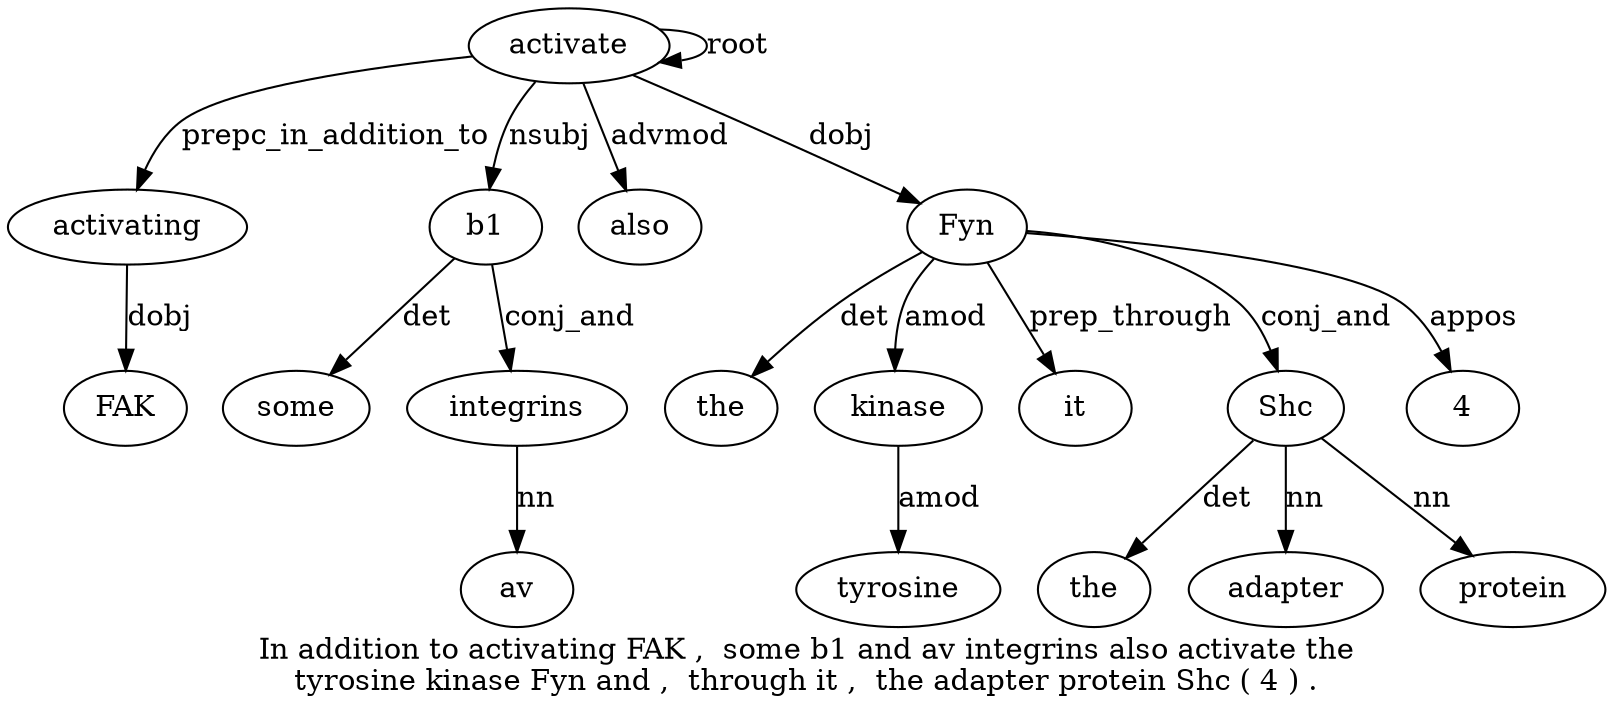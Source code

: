 digraph "In addition to activating FAK ,  some b1 and av integrins also activate the tyrosine kinase Fyn and ,  through it ,  the adapter protein Shc ( 4 ) ." {
label="In addition to activating FAK ,  some b1 and av integrins also activate the
tyrosine kinase Fyn and ,  through it ,  the adapter protein Shc ( 4 ) .";
activate13 [style=filled, fillcolor=white, label=activate];
activating4 [style=filled, fillcolor=white, label=activating];
activate13 -> activating4  [label=prepc_in_addition_to];
FAK5 [style=filled, fillcolor=white, label=FAK];
activating4 -> FAK5  [label=dobj];
b18 [style=filled, fillcolor=white, label=b1];
some7 [style=filled, fillcolor=white, label=some];
b18 -> some7  [label=det];
activate13 -> b18  [label=nsubj];
integrins11 [style=filled, fillcolor=white, label=integrins];
av10 [style=filled, fillcolor=white, label=av];
integrins11 -> av10  [label=nn];
b18 -> integrins11  [label=conj_and];
also12 [style=filled, fillcolor=white, label=also];
activate13 -> also12  [label=advmod];
activate13 -> activate13  [label=root];
Fyn17 [style=filled, fillcolor=white, label=Fyn];
the14 [style=filled, fillcolor=white, label=the];
Fyn17 -> the14  [label=det];
kinase16 [style=filled, fillcolor=white, label=kinase];
tyrosine15 [style=filled, fillcolor=white, label=tyrosine];
kinase16 -> tyrosine15  [label=amod];
Fyn17 -> kinase16  [label=amod];
activate13 -> Fyn17  [label=dobj];
it21 [style=filled, fillcolor=white, label=it];
Fyn17 -> it21  [label=prep_through];
Shc26 [style=filled, fillcolor=white, label=Shc];
the23 [style=filled, fillcolor=white, label=the];
Shc26 -> the23  [label=det];
adapter24 [style=filled, fillcolor=white, label=adapter];
Shc26 -> adapter24  [label=nn];
protein25 [style=filled, fillcolor=white, label=protein];
Shc26 -> protein25  [label=nn];
Fyn17 -> Shc26  [label=conj_and];
428 [style=filled, fillcolor=white, label=4];
Fyn17 -> 428  [label=appos];
}
